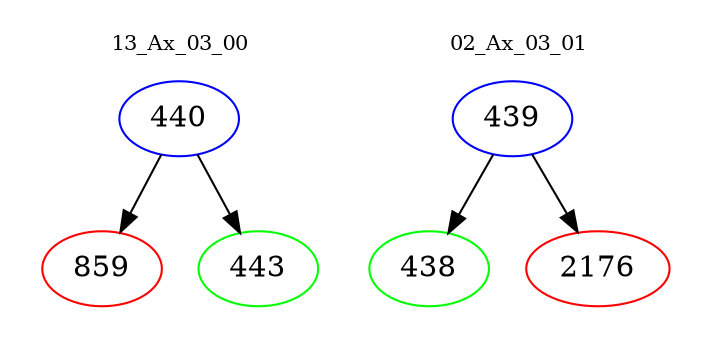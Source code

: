digraph{
subgraph cluster_0 {
color = white
label = "13_Ax_03_00";
fontsize=10;
T0_440 [label="440", color="blue"]
T0_440 -> T0_859 [color="black"]
T0_859 [label="859", color="red"]
T0_440 -> T0_443 [color="black"]
T0_443 [label="443", color="green"]
}
subgraph cluster_1 {
color = white
label = "02_Ax_03_01";
fontsize=10;
T1_439 [label="439", color="blue"]
T1_439 -> T1_438 [color="black"]
T1_438 [label="438", color="green"]
T1_439 -> T1_2176 [color="black"]
T1_2176 [label="2176", color="red"]
}
}
